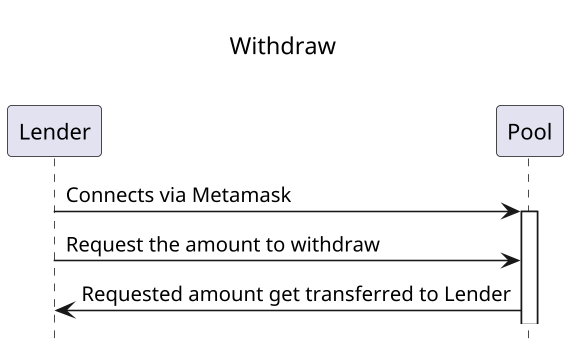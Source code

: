 @startuml
' List order

hide footbox
center header \n<font color=black size=15>Withdraw</font> \n\n

skinparam dpi 150
skinparam sequence {

}

Lender -> "Pool": Connects via Metamask
activate "Pool"

Lender -> "Pool": Request the amount to withdraw

Pool -> "Lender": Requested amount get transferred to Lender

@enduml

